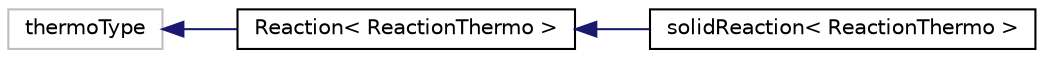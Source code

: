 digraph "Graphical Class Hierarchy"
{
  bgcolor="transparent";
  edge [fontname="Helvetica",fontsize="10",labelfontname="Helvetica",labelfontsize="10"];
  node [fontname="Helvetica",fontsize="10",shape=record];
  rankdir="LR";
  Node1 [label="thermoType",height=0.2,width=0.4,color="grey75"];
  Node1 -> Node2 [dir="back",color="midnightblue",fontsize="10",style="solid",fontname="Helvetica"];
  Node2 [label="Reaction\< ReactionThermo \>",height=0.2,width=0.4,color="black",URL="$a02140.html",tooltip="Simple extension of ReactionThermo to handle reaction kinetics in addition to the equilibrium thermod..."];
  Node2 -> Node3 [dir="back",color="midnightblue",fontsize="10",style="solid",fontname="Helvetica"];
  Node3 [label="solidReaction\< ReactionThermo \>",height=0.2,width=0.4,color="black",URL="$a02441.html",tooltip="Read solid reactions of the type S1 = S2 + G1. "];
}
